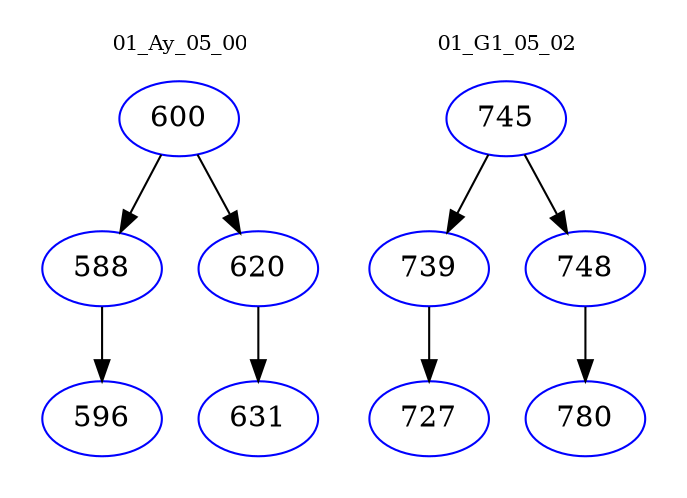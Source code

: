 digraph{
subgraph cluster_0 {
color = white
label = "01_Ay_05_00";
fontsize=10;
T0_600 [label="600", color="blue"]
T0_600 -> T0_588 [color="black"]
T0_588 [label="588", color="blue"]
T0_588 -> T0_596 [color="black"]
T0_596 [label="596", color="blue"]
T0_600 -> T0_620 [color="black"]
T0_620 [label="620", color="blue"]
T0_620 -> T0_631 [color="black"]
T0_631 [label="631", color="blue"]
}
subgraph cluster_1 {
color = white
label = "01_G1_05_02";
fontsize=10;
T1_745 [label="745", color="blue"]
T1_745 -> T1_739 [color="black"]
T1_739 [label="739", color="blue"]
T1_739 -> T1_727 [color="black"]
T1_727 [label="727", color="blue"]
T1_745 -> T1_748 [color="black"]
T1_748 [label="748", color="blue"]
T1_748 -> T1_780 [color="black"]
T1_780 [label="780", color="blue"]
}
}
